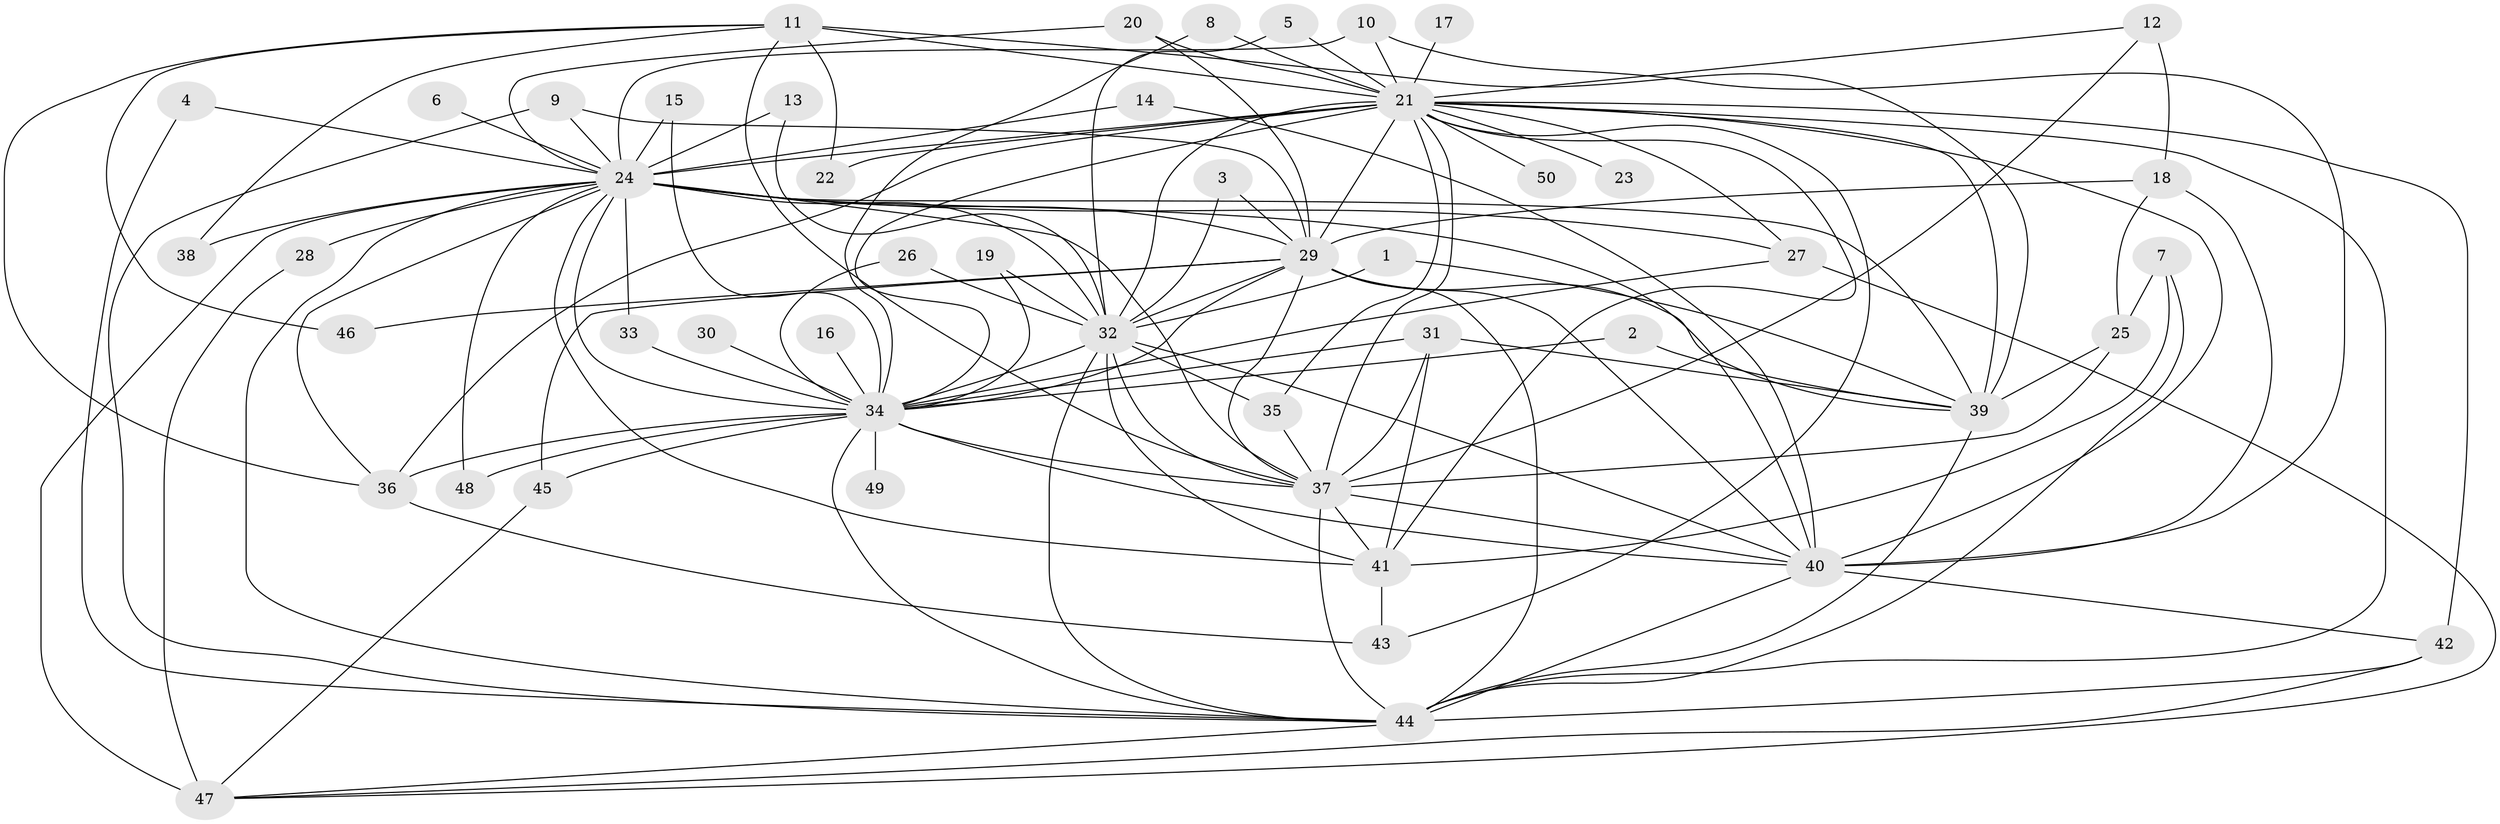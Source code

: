 // original degree distribution, {29: 0.010416666666666666, 14: 0.020833333333333332, 26: 0.010416666666666666, 28: 0.010416666666666666, 20: 0.020833333333333332, 16: 0.020833333333333332, 18: 0.010416666666666666, 8: 0.020833333333333332, 2: 0.5833333333333334, 3: 0.16666666666666666, 5: 0.0625, 7: 0.010416666666666666, 4: 0.052083333333333336}
// Generated by graph-tools (version 1.1) at 2025/49/03/09/25 03:49:31]
// undirected, 50 vertices, 127 edges
graph export_dot {
graph [start="1"]
  node [color=gray90,style=filled];
  1;
  2;
  3;
  4;
  5;
  6;
  7;
  8;
  9;
  10;
  11;
  12;
  13;
  14;
  15;
  16;
  17;
  18;
  19;
  20;
  21;
  22;
  23;
  24;
  25;
  26;
  27;
  28;
  29;
  30;
  31;
  32;
  33;
  34;
  35;
  36;
  37;
  38;
  39;
  40;
  41;
  42;
  43;
  44;
  45;
  46;
  47;
  48;
  49;
  50;
  1 -- 32 [weight=1.0];
  1 -- 39 [weight=1.0];
  2 -- 34 [weight=1.0];
  2 -- 39 [weight=1.0];
  3 -- 29 [weight=1.0];
  3 -- 32 [weight=1.0];
  4 -- 24 [weight=1.0];
  4 -- 44 [weight=1.0];
  5 -- 21 [weight=1.0];
  5 -- 32 [weight=1.0];
  6 -- 24 [weight=2.0];
  7 -- 25 [weight=1.0];
  7 -- 41 [weight=1.0];
  7 -- 44 [weight=1.0];
  8 -- 21 [weight=1.0];
  8 -- 34 [weight=1.0];
  9 -- 24 [weight=1.0];
  9 -- 29 [weight=1.0];
  9 -- 44 [weight=1.0];
  10 -- 21 [weight=1.0];
  10 -- 24 [weight=1.0];
  10 -- 40 [weight=1.0];
  11 -- 21 [weight=2.0];
  11 -- 22 [weight=1.0];
  11 -- 36 [weight=1.0];
  11 -- 37 [weight=1.0];
  11 -- 38 [weight=1.0];
  11 -- 39 [weight=1.0];
  11 -- 46 [weight=1.0];
  12 -- 18 [weight=1.0];
  12 -- 21 [weight=1.0];
  12 -- 37 [weight=1.0];
  13 -- 24 [weight=1.0];
  13 -- 32 [weight=1.0];
  14 -- 24 [weight=1.0];
  14 -- 40 [weight=1.0];
  15 -- 24 [weight=1.0];
  15 -- 34 [weight=1.0];
  16 -- 34 [weight=1.0];
  17 -- 21 [weight=2.0];
  18 -- 25 [weight=2.0];
  18 -- 29 [weight=1.0];
  18 -- 40 [weight=1.0];
  19 -- 32 [weight=1.0];
  19 -- 34 [weight=1.0];
  20 -- 21 [weight=1.0];
  20 -- 24 [weight=1.0];
  20 -- 29 [weight=1.0];
  21 -- 22 [weight=1.0];
  21 -- 23 [weight=2.0];
  21 -- 24 [weight=5.0];
  21 -- 27 [weight=2.0];
  21 -- 29 [weight=2.0];
  21 -- 32 [weight=3.0];
  21 -- 34 [weight=2.0];
  21 -- 35 [weight=1.0];
  21 -- 36 [weight=2.0];
  21 -- 37 [weight=3.0];
  21 -- 39 [weight=1.0];
  21 -- 40 [weight=2.0];
  21 -- 41 [weight=1.0];
  21 -- 42 [weight=1.0];
  21 -- 43 [weight=1.0];
  21 -- 44 [weight=2.0];
  21 -- 50 [weight=1.0];
  24 -- 27 [weight=1.0];
  24 -- 28 [weight=2.0];
  24 -- 29 [weight=3.0];
  24 -- 32 [weight=2.0];
  24 -- 33 [weight=1.0];
  24 -- 34 [weight=2.0];
  24 -- 36 [weight=1.0];
  24 -- 37 [weight=2.0];
  24 -- 38 [weight=1.0];
  24 -- 39 [weight=1.0];
  24 -- 40 [weight=4.0];
  24 -- 41 [weight=1.0];
  24 -- 44 [weight=2.0];
  24 -- 47 [weight=2.0];
  24 -- 48 [weight=1.0];
  25 -- 37 [weight=1.0];
  25 -- 39 [weight=1.0];
  26 -- 32 [weight=1.0];
  26 -- 34 [weight=1.0];
  27 -- 34 [weight=1.0];
  27 -- 47 [weight=1.0];
  28 -- 47 [weight=1.0];
  29 -- 32 [weight=2.0];
  29 -- 34 [weight=1.0];
  29 -- 37 [weight=1.0];
  29 -- 39 [weight=1.0];
  29 -- 40 [weight=1.0];
  29 -- 44 [weight=2.0];
  29 -- 45 [weight=1.0];
  29 -- 46 [weight=1.0];
  30 -- 34 [weight=1.0];
  31 -- 34 [weight=1.0];
  31 -- 37 [weight=1.0];
  31 -- 39 [weight=1.0];
  31 -- 41 [weight=1.0];
  32 -- 34 [weight=1.0];
  32 -- 35 [weight=1.0];
  32 -- 37 [weight=1.0];
  32 -- 40 [weight=1.0];
  32 -- 41 [weight=2.0];
  32 -- 44 [weight=1.0];
  33 -- 34 [weight=1.0];
  34 -- 36 [weight=1.0];
  34 -- 37 [weight=2.0];
  34 -- 40 [weight=1.0];
  34 -- 44 [weight=1.0];
  34 -- 45 [weight=1.0];
  34 -- 48 [weight=1.0];
  34 -- 49 [weight=2.0];
  35 -- 37 [weight=1.0];
  36 -- 43 [weight=1.0];
  37 -- 40 [weight=1.0];
  37 -- 41 [weight=1.0];
  37 -- 44 [weight=1.0];
  39 -- 44 [weight=1.0];
  40 -- 42 [weight=1.0];
  40 -- 44 [weight=1.0];
  41 -- 43 [weight=1.0];
  42 -- 44 [weight=1.0];
  42 -- 47 [weight=1.0];
  44 -- 47 [weight=1.0];
  45 -- 47 [weight=1.0];
}

